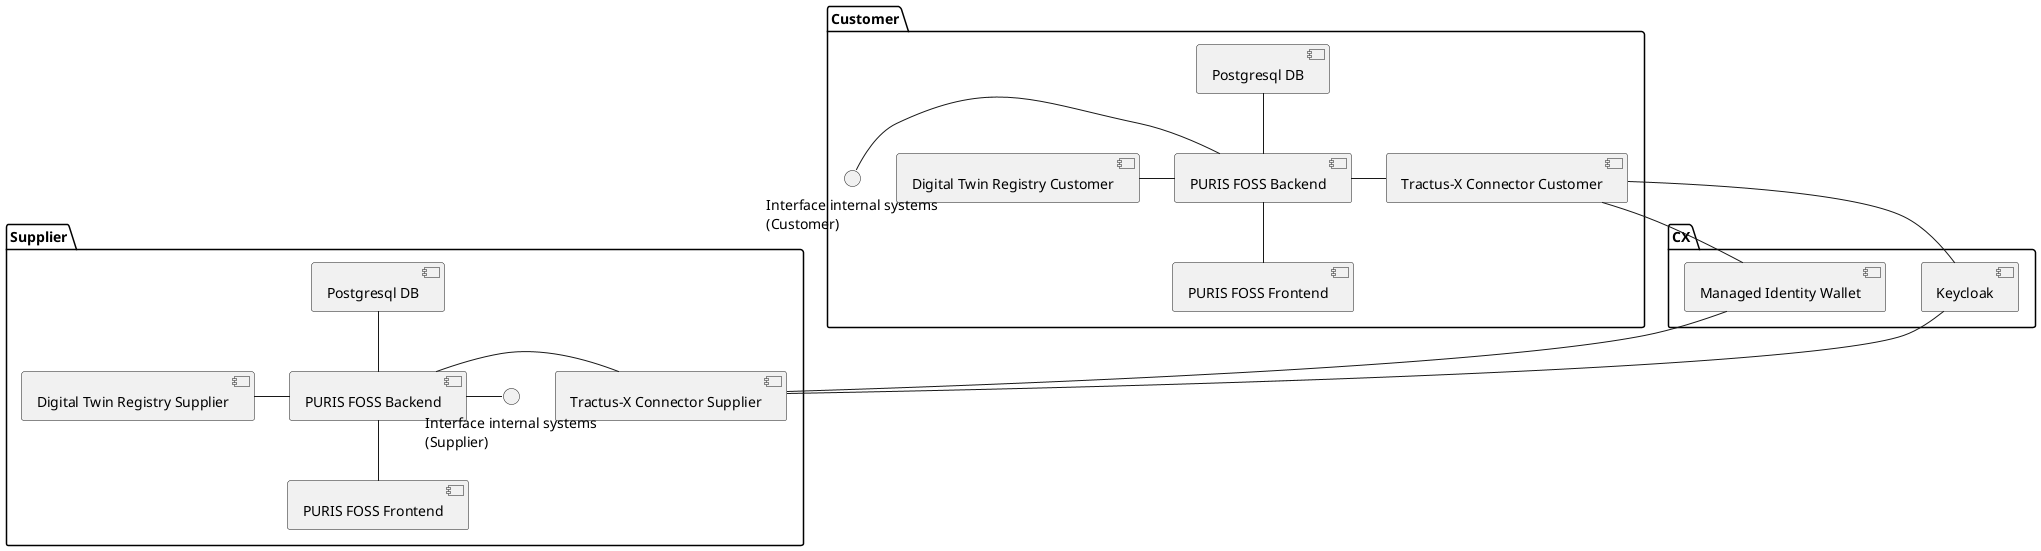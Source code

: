 @startuml


package "Customer"{

  [Tractus-X Connector Customer] as edc_cus
  [Digital Twin Registry Customer] as dtr_cus

  [Postgresql DB] as postgres_cus
  [PURIS FOSS Backend] as puris_backend_cus
  [PURIS FOSS Frontend] as puris_frontend_cus

  dtr_cus - puris_backend_cus
  puris_backend_cus - edc_cus
  postgres_cus -- puris_backend_cus
  "Interface internal systems\n(Customer)" - puris_backend_cus
  puris_backend_cus -- puris_frontend_cus

}

package "CX" {

  [Keycloak] as keycloak
  [Managed Identity Wallet] as miw

}


package "Supplier"{

  [Tractus-X Connector Supplier] as edc_sup
  [Digital Twin Registry Supplier] as dtr_sup

  [Postgresql DB] as postgres_sup
  [PURIS FOSS Backend] as puris_backend_sup
  [PURIS FOSS Frontend] as puris_frontend_sup

  dtr_sup - puris_backend_sup
  puris_backend_sup - edc_sup
  postgres_sup -- puris_backend_sup
  puris_backend_sup - "Interface internal systems\n(Supplier)"
  puris_backend_sup -- puris_frontend_sup

}

edc_cus -- keycloak
edc_cus -- miw

keycloak -- edc_sup
miw -- edc_sup

@enduml
